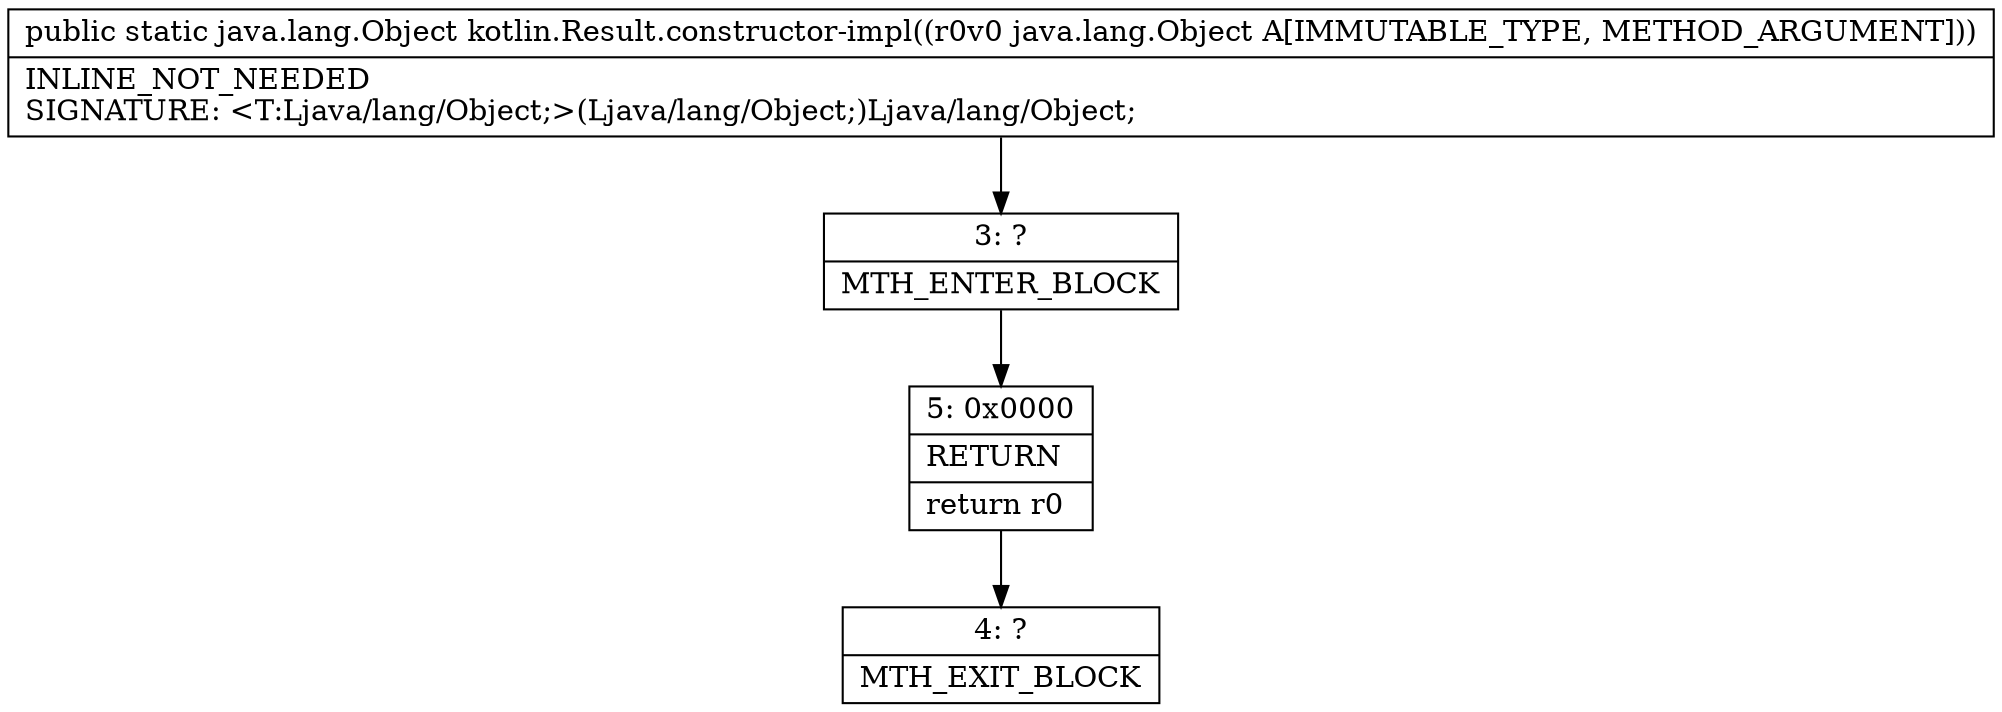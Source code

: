 digraph "CFG forkotlin.Result.constructor\-impl(Ljava\/lang\/Object;)Ljava\/lang\/Object;" {
Node_3 [shape=record,label="{3\:\ ?|MTH_ENTER_BLOCK\l}"];
Node_5 [shape=record,label="{5\:\ 0x0000|RETURN\l|return r0\l}"];
Node_4 [shape=record,label="{4\:\ ?|MTH_EXIT_BLOCK\l}"];
MethodNode[shape=record,label="{public static java.lang.Object kotlin.Result.constructor\-impl((r0v0 java.lang.Object A[IMMUTABLE_TYPE, METHOD_ARGUMENT]))  | INLINE_NOT_NEEDED\lSIGNATURE: \<T:Ljava\/lang\/Object;\>(Ljava\/lang\/Object;)Ljava\/lang\/Object;\l}"];
MethodNode -> Node_3;Node_3 -> Node_5;
Node_5 -> Node_4;
}

